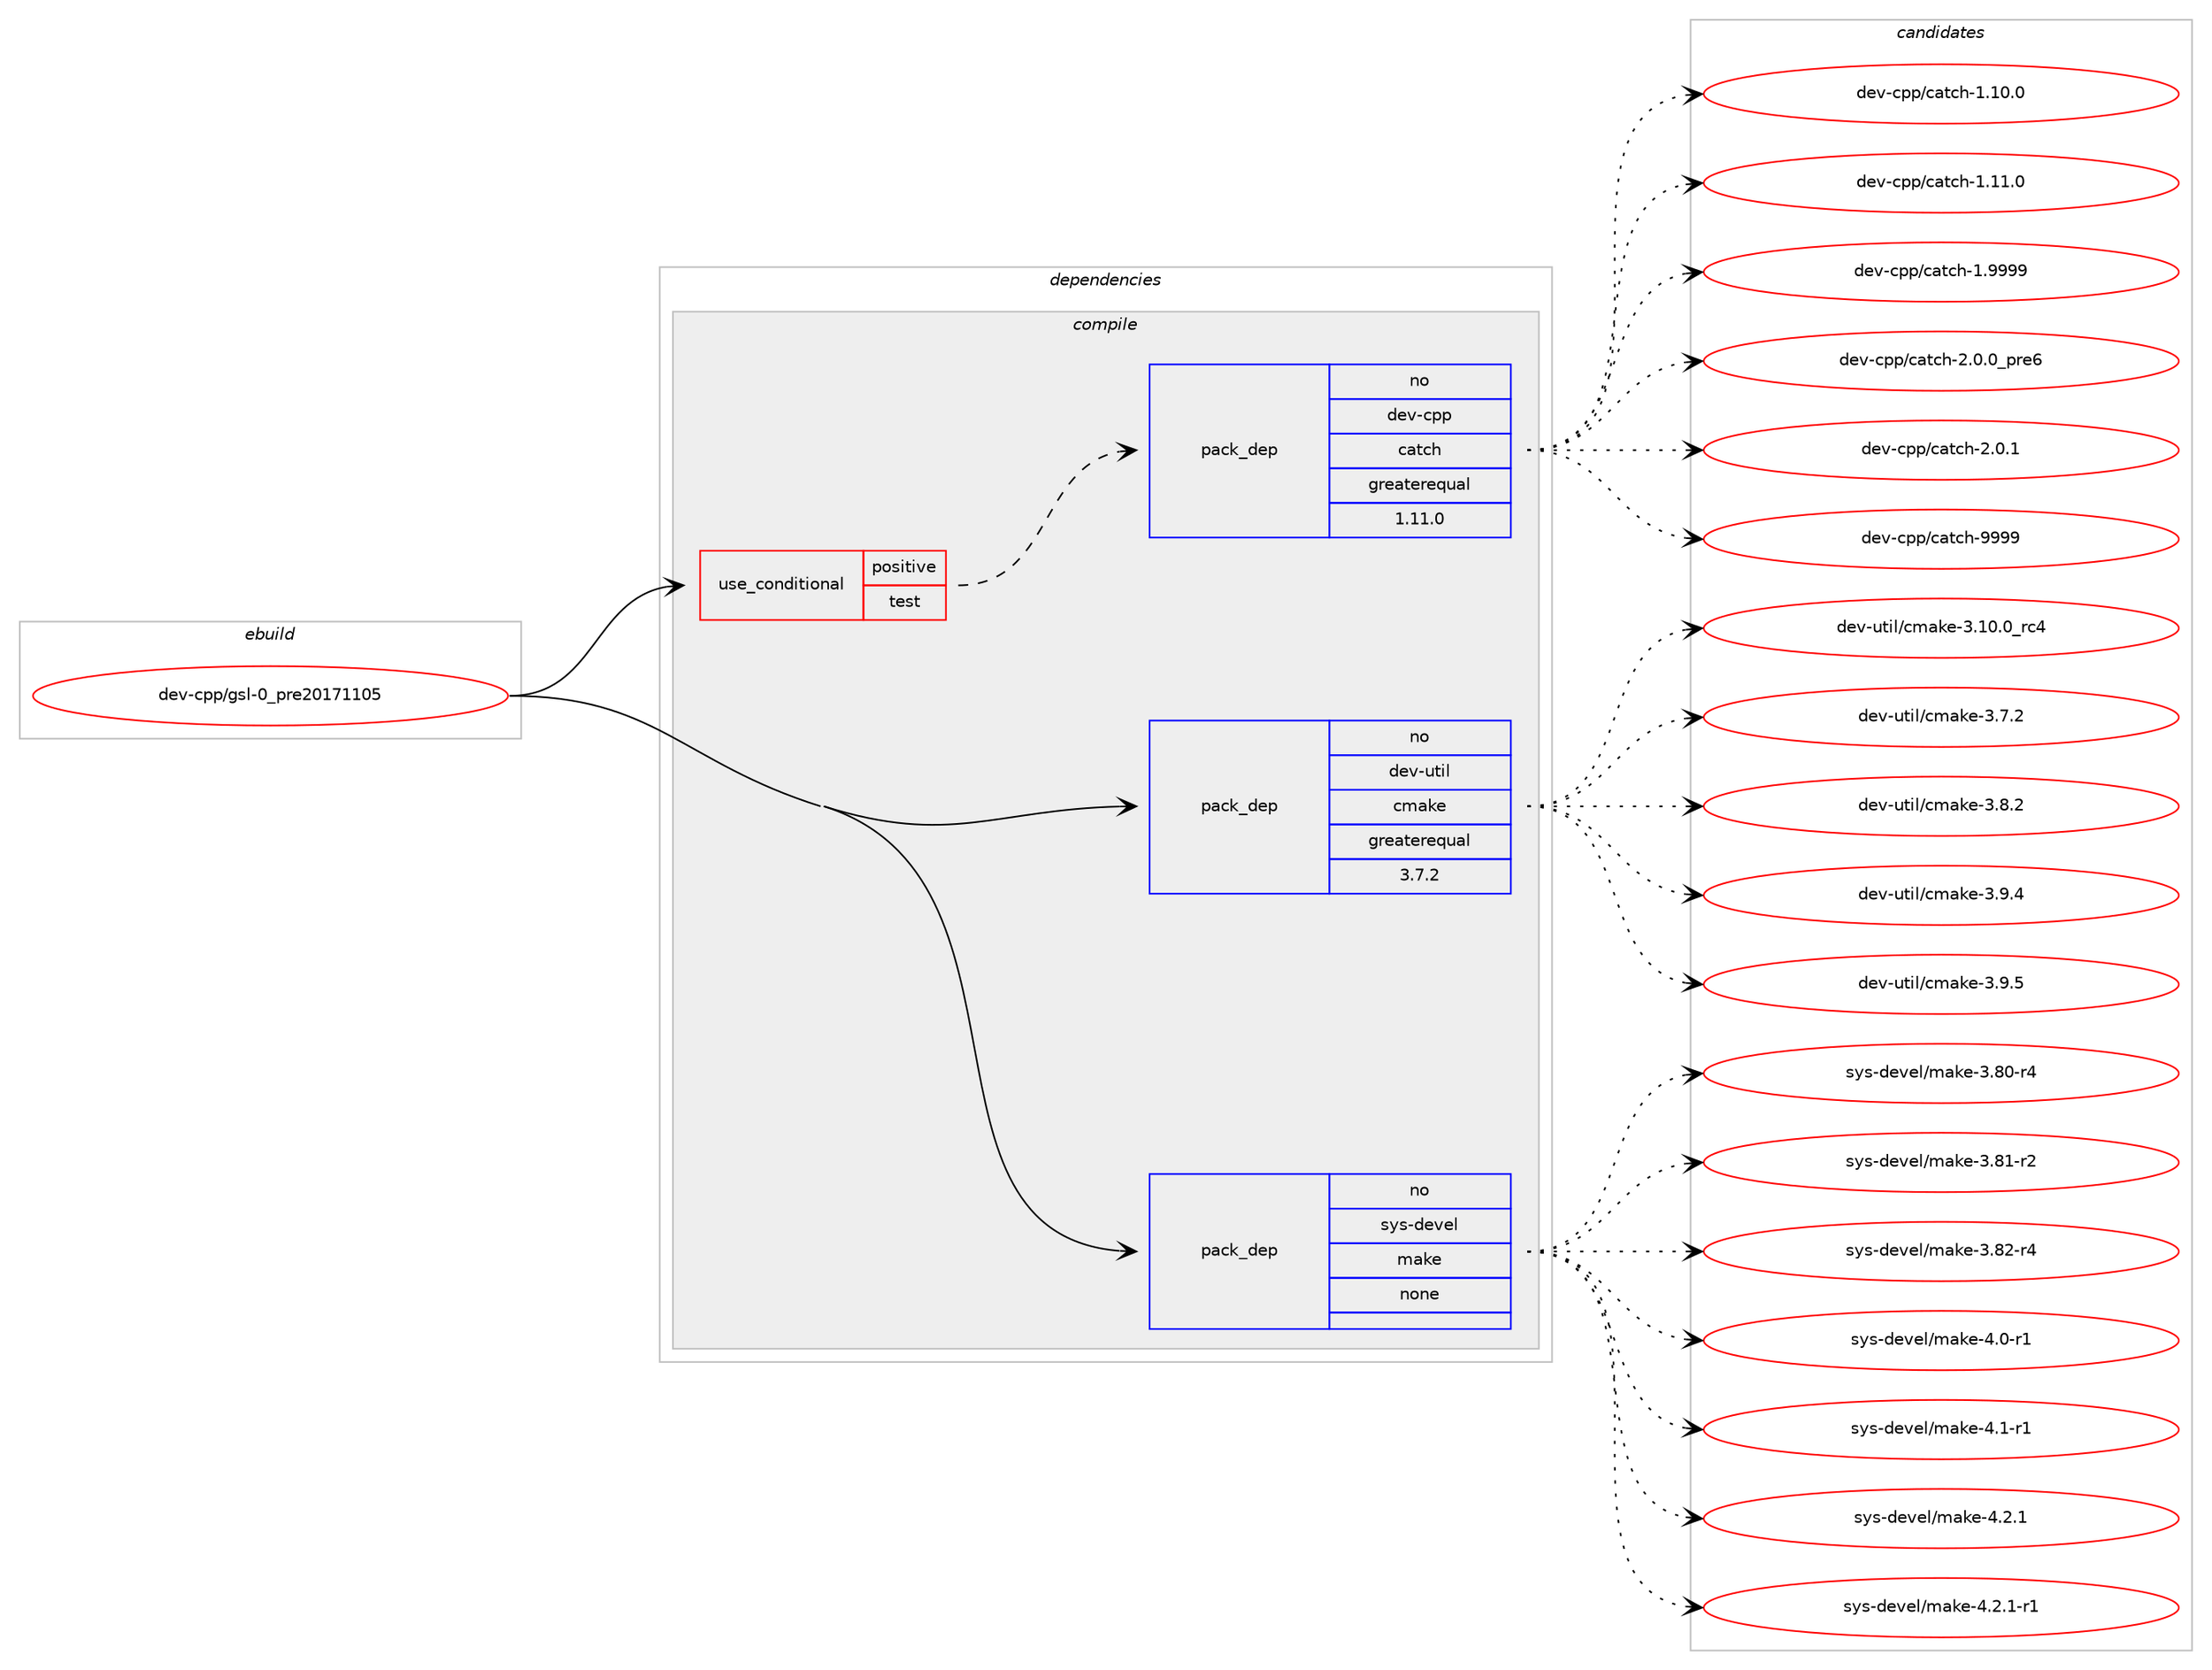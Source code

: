 digraph prolog {

# *************
# Graph options
# *************

newrank=true;
concentrate=true;
compound=true;
graph [rankdir=LR,fontname=Helvetica,fontsize=10,ranksep=1.5];#, ranksep=2.5, nodesep=0.2];
edge  [arrowhead=vee];
node  [fontname=Helvetica,fontsize=10];

# **********
# The ebuild
# **********

subgraph cluster_leftcol {
color=gray;
rank=same;
label=<<i>ebuild</i>>;
id [label="dev-cpp/gsl-0_pre20171105", color=red, width=4, href="../dev-cpp/gsl-0_pre20171105.svg"];
}

# ****************
# The dependencies
# ****************

subgraph cluster_midcol {
color=gray;
label=<<i>dependencies</i>>;
subgraph cluster_compile {
fillcolor="#eeeeee";
style=filled;
label=<<i>compile</i>>;
subgraph cond15814 {
dependency65505 [label=<<TABLE BORDER="0" CELLBORDER="1" CELLSPACING="0" CELLPADDING="4"><TR><TD ROWSPAN="3" CELLPADDING="10">use_conditional</TD></TR><TR><TD>positive</TD></TR><TR><TD>test</TD></TR></TABLE>>, shape=none, color=red];
subgraph pack48236 {
dependency65506 [label=<<TABLE BORDER="0" CELLBORDER="1" CELLSPACING="0" CELLPADDING="4" WIDTH="220"><TR><TD ROWSPAN="6" CELLPADDING="30">pack_dep</TD></TR><TR><TD WIDTH="110">no</TD></TR><TR><TD>dev-cpp</TD></TR><TR><TD>catch</TD></TR><TR><TD>greaterequal</TD></TR><TR><TD>1.11.0</TD></TR></TABLE>>, shape=none, color=blue];
}
dependency65505:e -> dependency65506:w [weight=20,style="dashed",arrowhead="vee"];
}
id:e -> dependency65505:w [weight=20,style="solid",arrowhead="vee"];
subgraph pack48237 {
dependency65507 [label=<<TABLE BORDER="0" CELLBORDER="1" CELLSPACING="0" CELLPADDING="4" WIDTH="220"><TR><TD ROWSPAN="6" CELLPADDING="30">pack_dep</TD></TR><TR><TD WIDTH="110">no</TD></TR><TR><TD>dev-util</TD></TR><TR><TD>cmake</TD></TR><TR><TD>greaterequal</TD></TR><TR><TD>3.7.2</TD></TR></TABLE>>, shape=none, color=blue];
}
id:e -> dependency65507:w [weight=20,style="solid",arrowhead="vee"];
subgraph pack48238 {
dependency65508 [label=<<TABLE BORDER="0" CELLBORDER="1" CELLSPACING="0" CELLPADDING="4" WIDTH="220"><TR><TD ROWSPAN="6" CELLPADDING="30">pack_dep</TD></TR><TR><TD WIDTH="110">no</TD></TR><TR><TD>sys-devel</TD></TR><TR><TD>make</TD></TR><TR><TD>none</TD></TR><TR><TD></TD></TR></TABLE>>, shape=none, color=blue];
}
id:e -> dependency65508:w [weight=20,style="solid",arrowhead="vee"];
}
subgraph cluster_compileandrun {
fillcolor="#eeeeee";
style=filled;
label=<<i>compile and run</i>>;
}
subgraph cluster_run {
fillcolor="#eeeeee";
style=filled;
label=<<i>run</i>>;
}
}

# **************
# The candidates
# **************

subgraph cluster_choices {
rank=same;
color=gray;
label=<<i>candidates</i>>;

subgraph choice48236 {
color=black;
nodesep=1;
choice10010111845991121124799971169910445494649484648 [label="dev-cpp/catch-1.10.0", color=red, width=4,href="../dev-cpp/catch-1.10.0.svg"];
choice10010111845991121124799971169910445494649494648 [label="dev-cpp/catch-1.11.0", color=red, width=4,href="../dev-cpp/catch-1.11.0.svg"];
choice10010111845991121124799971169910445494657575757 [label="dev-cpp/catch-1.9999", color=red, width=4,href="../dev-cpp/catch-1.9999.svg"];
choice1001011184599112112479997116991044550464846489511211410154 [label="dev-cpp/catch-2.0.0_pre6", color=red, width=4,href="../dev-cpp/catch-2.0.0_pre6.svg"];
choice100101118459911211247999711699104455046484649 [label="dev-cpp/catch-2.0.1", color=red, width=4,href="../dev-cpp/catch-2.0.1.svg"];
choice1001011184599112112479997116991044557575757 [label="dev-cpp/catch-9999", color=red, width=4,href="../dev-cpp/catch-9999.svg"];
dependency65506:e -> choice10010111845991121124799971169910445494649484648:w [style=dotted,weight="100"];
dependency65506:e -> choice10010111845991121124799971169910445494649494648:w [style=dotted,weight="100"];
dependency65506:e -> choice10010111845991121124799971169910445494657575757:w [style=dotted,weight="100"];
dependency65506:e -> choice1001011184599112112479997116991044550464846489511211410154:w [style=dotted,weight="100"];
dependency65506:e -> choice100101118459911211247999711699104455046484649:w [style=dotted,weight="100"];
dependency65506:e -> choice1001011184599112112479997116991044557575757:w [style=dotted,weight="100"];
}
subgraph choice48237 {
color=black;
nodesep=1;
choice1001011184511711610510847991099710710145514649484648951149952 [label="dev-util/cmake-3.10.0_rc4", color=red, width=4,href="../dev-util/cmake-3.10.0_rc4.svg"];
choice10010111845117116105108479910997107101455146554650 [label="dev-util/cmake-3.7.2", color=red, width=4,href="../dev-util/cmake-3.7.2.svg"];
choice10010111845117116105108479910997107101455146564650 [label="dev-util/cmake-3.8.2", color=red, width=4,href="../dev-util/cmake-3.8.2.svg"];
choice10010111845117116105108479910997107101455146574652 [label="dev-util/cmake-3.9.4", color=red, width=4,href="../dev-util/cmake-3.9.4.svg"];
choice10010111845117116105108479910997107101455146574653 [label="dev-util/cmake-3.9.5", color=red, width=4,href="../dev-util/cmake-3.9.5.svg"];
dependency65507:e -> choice1001011184511711610510847991099710710145514649484648951149952:w [style=dotted,weight="100"];
dependency65507:e -> choice10010111845117116105108479910997107101455146554650:w [style=dotted,weight="100"];
dependency65507:e -> choice10010111845117116105108479910997107101455146564650:w [style=dotted,weight="100"];
dependency65507:e -> choice10010111845117116105108479910997107101455146574652:w [style=dotted,weight="100"];
dependency65507:e -> choice10010111845117116105108479910997107101455146574653:w [style=dotted,weight="100"];
}
subgraph choice48238 {
color=black;
nodesep=1;
choice11512111545100101118101108471099710710145514656484511452 [label="sys-devel/make-3.80-r4", color=red, width=4,href="../sys-devel/make-3.80-r4.svg"];
choice11512111545100101118101108471099710710145514656494511450 [label="sys-devel/make-3.81-r2", color=red, width=4,href="../sys-devel/make-3.81-r2.svg"];
choice11512111545100101118101108471099710710145514656504511452 [label="sys-devel/make-3.82-r4", color=red, width=4,href="../sys-devel/make-3.82-r4.svg"];
choice115121115451001011181011084710997107101455246484511449 [label="sys-devel/make-4.0-r1", color=red, width=4,href="../sys-devel/make-4.0-r1.svg"];
choice115121115451001011181011084710997107101455246494511449 [label="sys-devel/make-4.1-r1", color=red, width=4,href="../sys-devel/make-4.1-r1.svg"];
choice115121115451001011181011084710997107101455246504649 [label="sys-devel/make-4.2.1", color=red, width=4,href="../sys-devel/make-4.2.1.svg"];
choice1151211154510010111810110847109971071014552465046494511449 [label="sys-devel/make-4.2.1-r1", color=red, width=4,href="../sys-devel/make-4.2.1-r1.svg"];
dependency65508:e -> choice11512111545100101118101108471099710710145514656484511452:w [style=dotted,weight="100"];
dependency65508:e -> choice11512111545100101118101108471099710710145514656494511450:w [style=dotted,weight="100"];
dependency65508:e -> choice11512111545100101118101108471099710710145514656504511452:w [style=dotted,weight="100"];
dependency65508:e -> choice115121115451001011181011084710997107101455246484511449:w [style=dotted,weight="100"];
dependency65508:e -> choice115121115451001011181011084710997107101455246494511449:w [style=dotted,weight="100"];
dependency65508:e -> choice115121115451001011181011084710997107101455246504649:w [style=dotted,weight="100"];
dependency65508:e -> choice1151211154510010111810110847109971071014552465046494511449:w [style=dotted,weight="100"];
}
}

}
